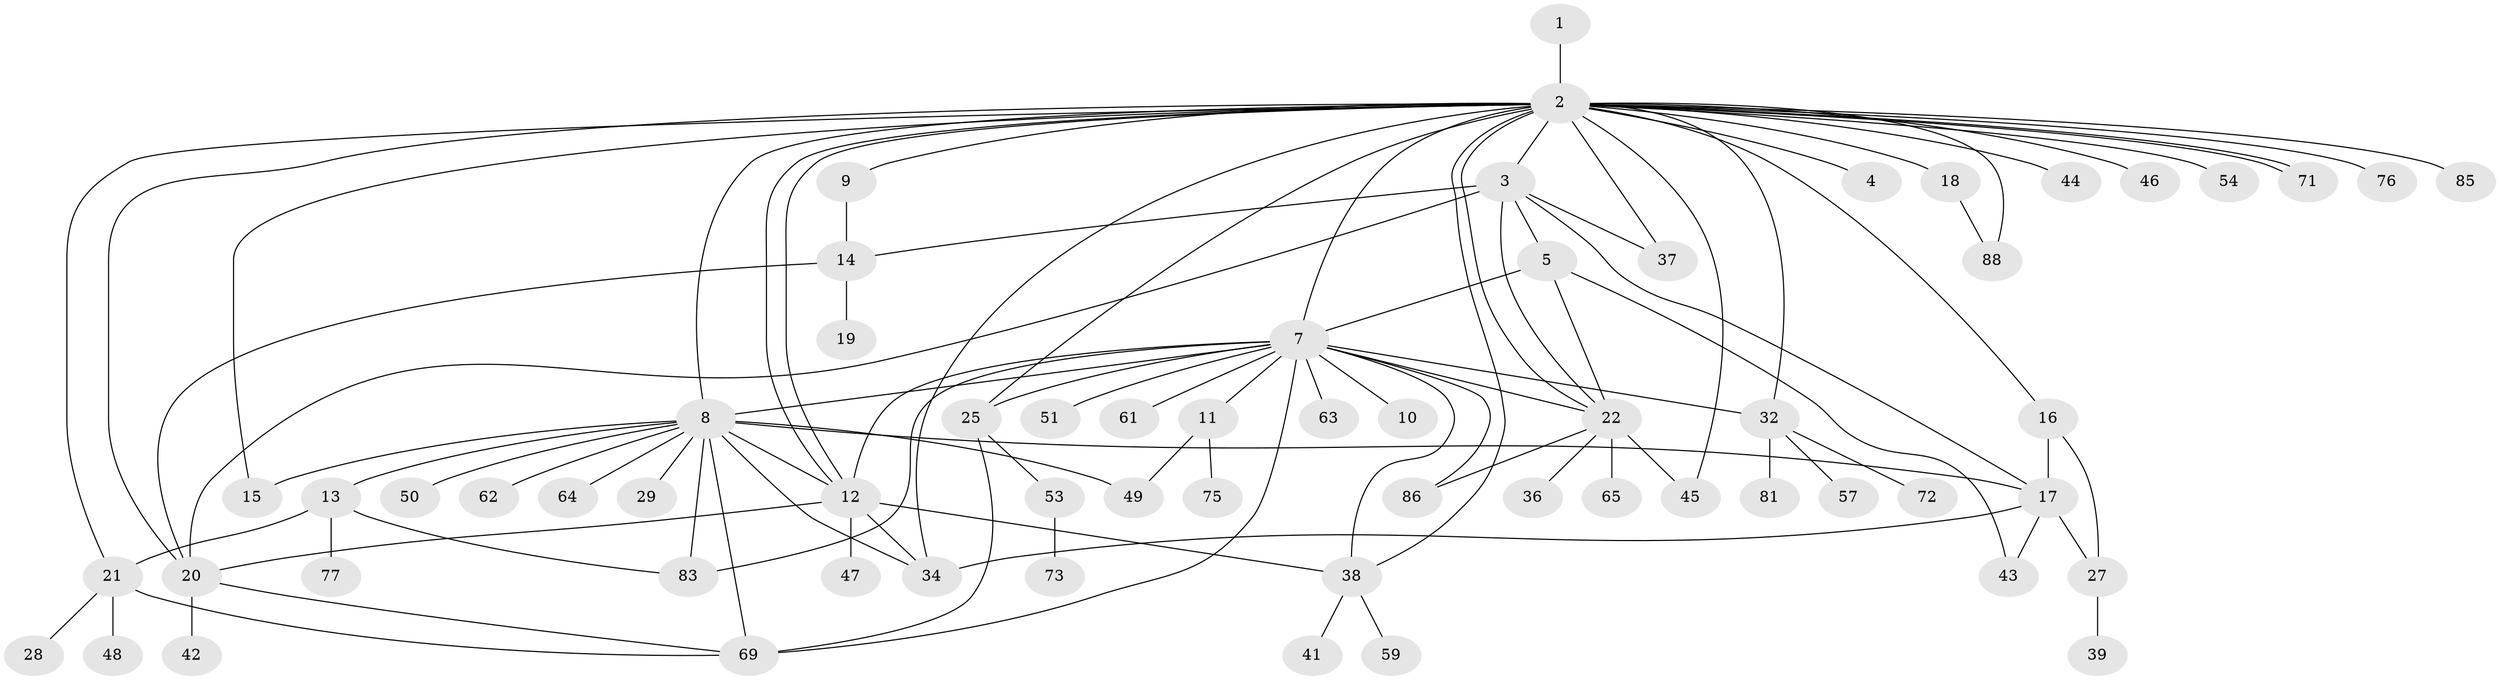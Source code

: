 // Generated by graph-tools (version 1.1) at 2025/23/03/03/25 07:23:55]
// undirected, 63 vertices, 99 edges
graph export_dot {
graph [start="1"]
  node [color=gray90,style=filled];
  1 [super="+40"];
  2 [super="+67"];
  3 [super="+60"];
  4;
  5 [super="+6"];
  7 [super="+52"];
  8 [super="+31"];
  9 [super="+84"];
  10;
  11 [super="+66"];
  12 [super="+68"];
  13 [super="+87"];
  14 [super="+79"];
  15 [super="+55"];
  16 [super="+30"];
  17 [super="+24"];
  18 [super="+58"];
  19 [super="+23"];
  20 [super="+33"];
  21;
  22 [super="+26"];
  25 [super="+74"];
  27 [super="+35"];
  28;
  29;
  32 [super="+56"];
  34;
  36;
  37;
  38 [super="+80"];
  39;
  41;
  42;
  43;
  44;
  45 [super="+70"];
  46;
  47;
  48;
  49;
  50;
  51;
  53;
  54;
  57;
  59;
  61;
  62;
  63;
  64;
  65;
  69 [super="+78"];
  71 [super="+82"];
  72;
  73;
  75;
  76;
  77;
  81;
  83;
  85;
  86;
  88;
  1 -- 2;
  2 -- 3;
  2 -- 4;
  2 -- 7 [weight=2];
  2 -- 9;
  2 -- 12;
  2 -- 12;
  2 -- 16;
  2 -- 18;
  2 -- 21;
  2 -- 25;
  2 -- 32 [weight=2];
  2 -- 34;
  2 -- 37;
  2 -- 38;
  2 -- 44;
  2 -- 46;
  2 -- 54;
  2 -- 71;
  2 -- 71;
  2 -- 76;
  2 -- 85;
  2 -- 88;
  2 -- 8;
  2 -- 15;
  2 -- 22 [weight=2];
  2 -- 20;
  2 -- 45;
  3 -- 5;
  3 -- 17;
  3 -- 20 [weight=2];
  3 -- 22 [weight=2];
  3 -- 37;
  3 -- 14;
  5 -- 7;
  5 -- 22;
  5 -- 43;
  7 -- 8 [weight=2];
  7 -- 10;
  7 -- 11;
  7 -- 25;
  7 -- 38;
  7 -- 51;
  7 -- 61;
  7 -- 63;
  7 -- 12;
  7 -- 32;
  7 -- 83;
  7 -- 69;
  7 -- 86;
  7 -- 22;
  8 -- 13;
  8 -- 15;
  8 -- 29;
  8 -- 34;
  8 -- 49;
  8 -- 50;
  8 -- 62;
  8 -- 69 [weight=2];
  8 -- 83;
  8 -- 17;
  8 -- 64;
  8 -- 12;
  9 -- 14;
  11 -- 75;
  11 -- 49;
  12 -- 20;
  12 -- 34;
  12 -- 38;
  12 -- 47;
  13 -- 21;
  13 -- 77;
  13 -- 83;
  14 -- 19;
  14 -- 20;
  16 -- 27;
  16 -- 17 [weight=2];
  17 -- 34;
  17 -- 43;
  17 -- 27;
  18 -- 88;
  20 -- 69;
  20 -- 42;
  21 -- 28;
  21 -- 48;
  21 -- 69;
  22 -- 86;
  22 -- 65;
  22 -- 36;
  22 -- 45;
  25 -- 53;
  25 -- 69;
  27 -- 39;
  32 -- 57;
  32 -- 72;
  32 -- 81;
  38 -- 41;
  38 -- 59;
  53 -- 73;
}
